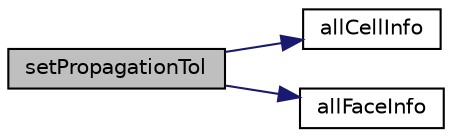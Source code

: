 digraph "setPropagationTol"
{
  bgcolor="transparent";
  edge [fontname="Helvetica",fontsize="10",labelfontname="Helvetica",labelfontsize="10"];
  node [fontname="Helvetica",fontsize="10",shape=record];
  rankdir="LR";
  Node671 [label="setPropagationTol",height=0.2,width=0.4,color="black", fillcolor="grey75", style="filled", fontcolor="black"];
  Node671 -> Node672 [color="midnightblue",fontsize="10",style="solid",fontname="Helvetica"];
  Node672 [label="allCellInfo",height=0.2,width=0.4,color="black",URL="$a25945.html#a122ffa14a9bd9ad60c417ed6927d839f",tooltip="Access allCellInfo. "];
  Node671 -> Node673 [color="midnightblue",fontsize="10",style="solid",fontname="Helvetica"];
  Node673 [label="allFaceInfo",height=0.2,width=0.4,color="black",URL="$a25945.html#a763b3f491ff2189a85007b242088178a",tooltip="Access allFaceInfo. "];
}
